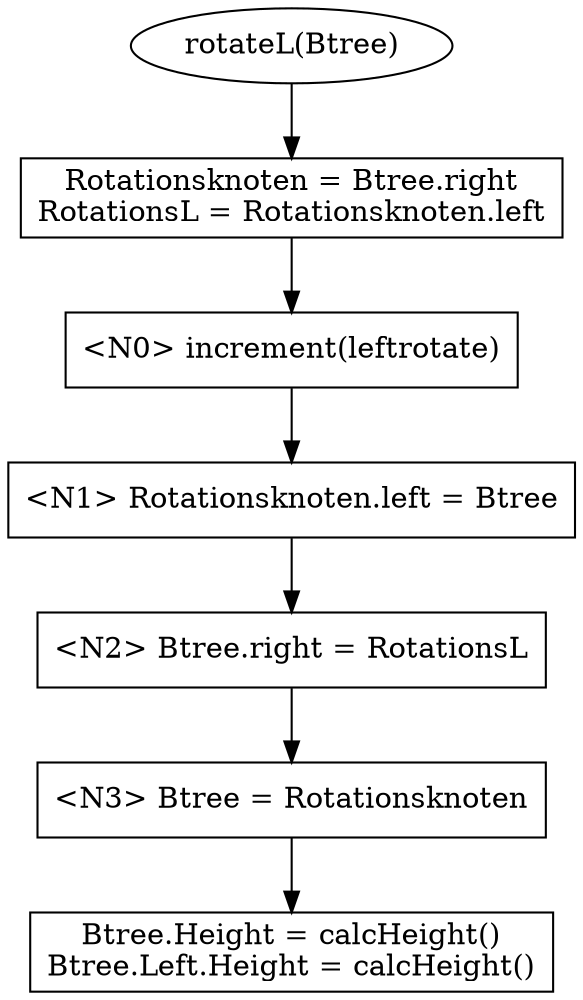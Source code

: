 digraph L {
    node [shape = box];
    rotateR [label = "rotateL(Btree)" shape = ellipse];
    rotateR -> wurzel
    wurzel [label = "Rotationsknoten = Btree.right\nRotationsL = Rotationsknoten.left"];
    wurzel -> a0
    a0 [label = "<N0> increment(leftrotate)"]
    a0 -> a1
    a1 [label = "<N1> Rotationsknoten.left = Btree"]
    a1 -> a2
    a2  [label = "<N2> Btree.right = RotationsL"]
    a2 -> a3
    a3 [label = "<N3> Btree = Rotationsknoten"]
    a3 -> a4
    a4 [label = "Btree.Height = calcHeight()\nBtree.Left.Height = calcHeight()"]
}

